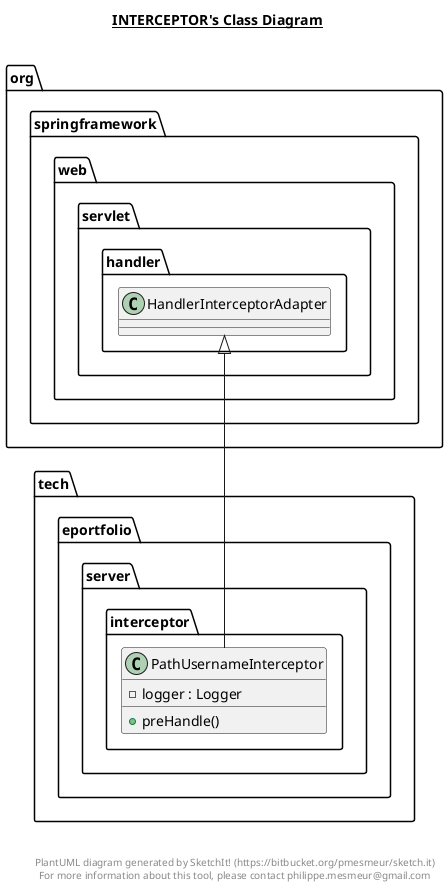 @startuml

title __INTERCEPTOR's Class Diagram__\n

  namespace tech.eportfolio.server {
    namespace interceptor {
      class tech.eportfolio.server.interceptor.PathUsernameInterceptor {
          - logger : Logger
          + preHandle()
      }
    }
  }
  

  tech.eportfolio.server.interceptor.PathUsernameInterceptor -up-|> org.springframework.web.servlet.handler.HandlerInterceptorAdapter


right footer


PlantUML diagram generated by SketchIt! (https://bitbucket.org/pmesmeur/sketch.it)
For more information about this tool, please contact philippe.mesmeur@gmail.com
endfooter

@enduml
